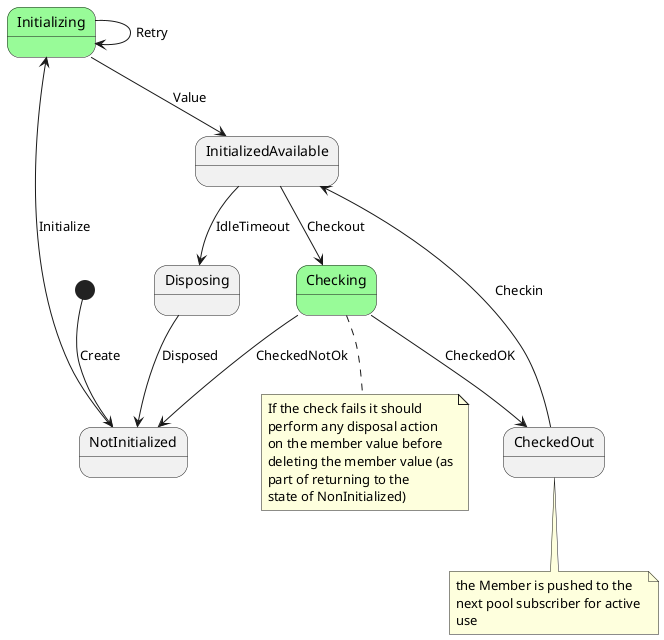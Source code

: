 @startuml

state Initializing #palegreen {
}
state Checking #palegreen {
}

[*] --> NotInitialized: Create
NotInitialized --> Initializing: Initialize
Initializing --> InitializedAvailable: Value
Initializing --> Initializing: Retry
InitializedAvailable --> Checking: Checkout
Checking --> NotInitialized: CheckedNotOk
Checking --> CheckedOut: CheckedOK
InitializedAvailable --> Disposing: IdleTimeout 
Disposing --> NotInitialized: Disposed
CheckedOut --> InitializedAvailable: Checkin

note bottom of Checking
  If the check fails it should
  perform any disposal action
  on the member value before 
  deleting the member value (as
  part of returning to the 
  state of NonInitialized)
end note

note bottom of CheckedOut
  the Member is pushed to the 
  next pool subscriber for active 
  use
end note

@enduml

